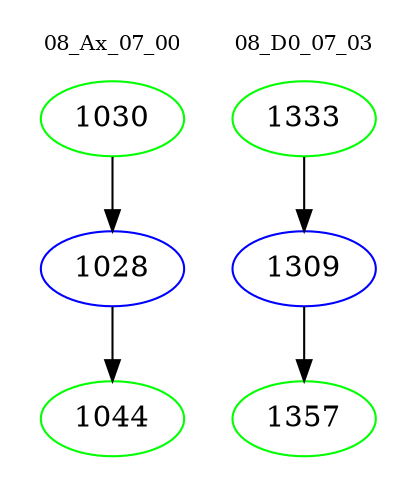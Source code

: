digraph{
subgraph cluster_0 {
color = white
label = "08_Ax_07_00";
fontsize=10;
T0_1030 [label="1030", color="green"]
T0_1030 -> T0_1028 [color="black"]
T0_1028 [label="1028", color="blue"]
T0_1028 -> T0_1044 [color="black"]
T0_1044 [label="1044", color="green"]
}
subgraph cluster_1 {
color = white
label = "08_D0_07_03";
fontsize=10;
T1_1333 [label="1333", color="green"]
T1_1333 -> T1_1309 [color="black"]
T1_1309 [label="1309", color="blue"]
T1_1309 -> T1_1357 [color="black"]
T1_1357 [label="1357", color="green"]
}
}
